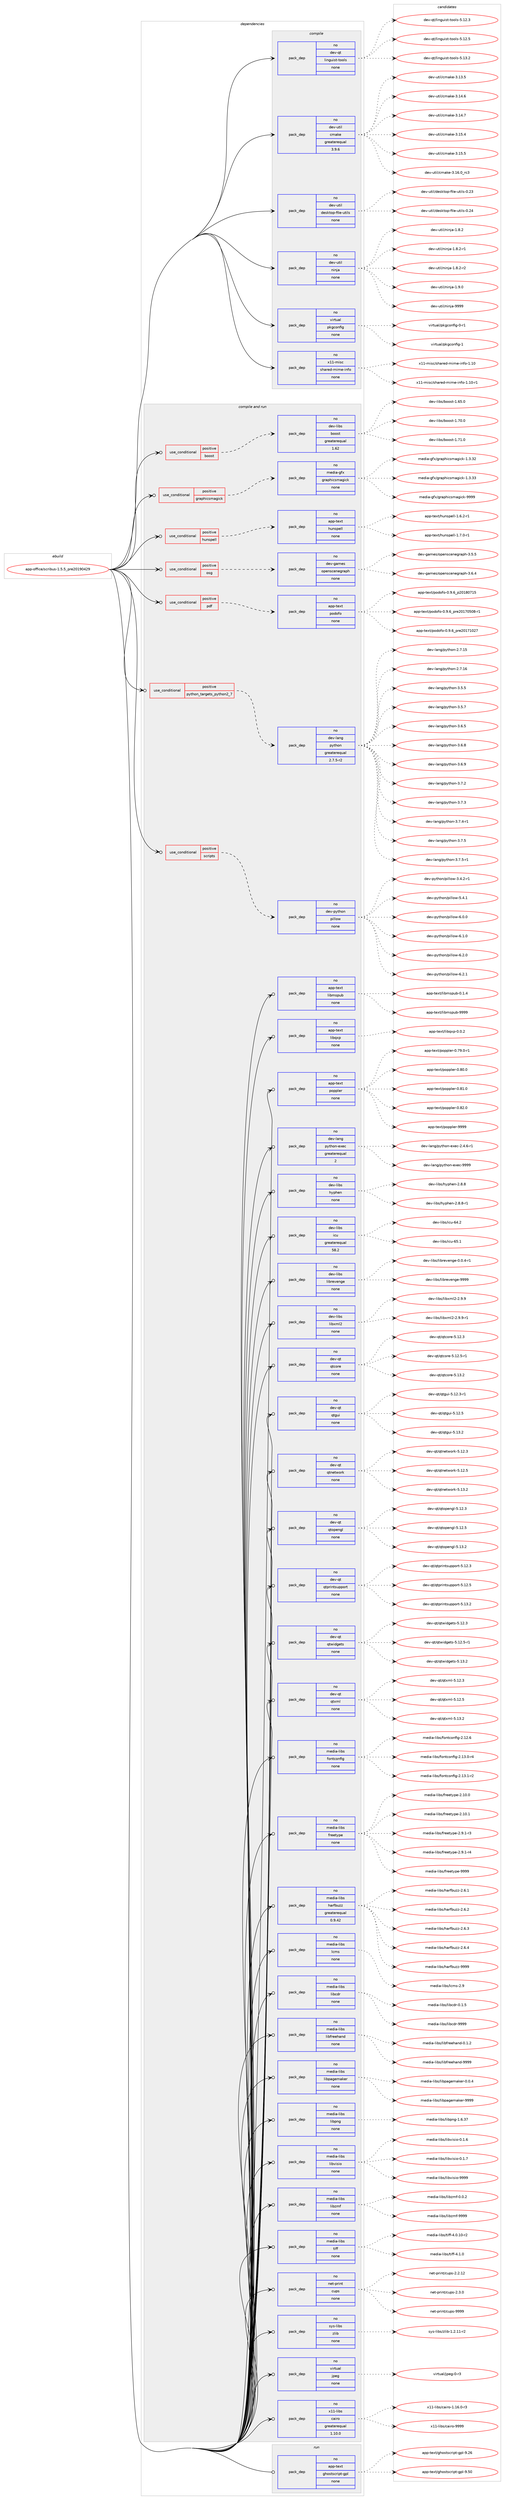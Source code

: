 digraph prolog {

# *************
# Graph options
# *************

newrank=true;
concentrate=true;
compound=true;
graph [rankdir=LR,fontname=Helvetica,fontsize=10,ranksep=1.5];#, ranksep=2.5, nodesep=0.2];
edge  [arrowhead=vee];
node  [fontname=Helvetica,fontsize=10];

# **********
# The ebuild
# **********

subgraph cluster_leftcol {
color=gray;
rank=same;
label=<<i>ebuild</i>>;
id [label="app-office/scribus-1.5.5_pre20190429", color=red, width=4, href="../app-office/scribus-1.5.5_pre20190429.svg"];
}

# ****************
# The dependencies
# ****************

subgraph cluster_midcol {
color=gray;
label=<<i>dependencies</i>>;
subgraph cluster_compile {
fillcolor="#eeeeee";
style=filled;
label=<<i>compile</i>>;
subgraph pack374587 {
dependency503911 [label=<<TABLE BORDER="0" CELLBORDER="1" CELLSPACING="0" CELLPADDING="4" WIDTH="220"><TR><TD ROWSPAN="6" CELLPADDING="30">pack_dep</TD></TR><TR><TD WIDTH="110">no</TD></TR><TR><TD>dev-qt</TD></TR><TR><TD>linguist-tools</TD></TR><TR><TD>none</TD></TR><TR><TD></TD></TR></TABLE>>, shape=none, color=blue];
}
id:e -> dependency503911:w [weight=20,style="solid",arrowhead="vee"];
subgraph pack374588 {
dependency503912 [label=<<TABLE BORDER="0" CELLBORDER="1" CELLSPACING="0" CELLPADDING="4" WIDTH="220"><TR><TD ROWSPAN="6" CELLPADDING="30">pack_dep</TD></TR><TR><TD WIDTH="110">no</TD></TR><TR><TD>dev-util</TD></TR><TR><TD>cmake</TD></TR><TR><TD>greaterequal</TD></TR><TR><TD>3.9.6</TD></TR></TABLE>>, shape=none, color=blue];
}
id:e -> dependency503912:w [weight=20,style="solid",arrowhead="vee"];
subgraph pack374589 {
dependency503913 [label=<<TABLE BORDER="0" CELLBORDER="1" CELLSPACING="0" CELLPADDING="4" WIDTH="220"><TR><TD ROWSPAN="6" CELLPADDING="30">pack_dep</TD></TR><TR><TD WIDTH="110">no</TD></TR><TR><TD>dev-util</TD></TR><TR><TD>desktop-file-utils</TD></TR><TR><TD>none</TD></TR><TR><TD></TD></TR></TABLE>>, shape=none, color=blue];
}
id:e -> dependency503913:w [weight=20,style="solid",arrowhead="vee"];
subgraph pack374590 {
dependency503914 [label=<<TABLE BORDER="0" CELLBORDER="1" CELLSPACING="0" CELLPADDING="4" WIDTH="220"><TR><TD ROWSPAN="6" CELLPADDING="30">pack_dep</TD></TR><TR><TD WIDTH="110">no</TD></TR><TR><TD>dev-util</TD></TR><TR><TD>ninja</TD></TR><TR><TD>none</TD></TR><TR><TD></TD></TR></TABLE>>, shape=none, color=blue];
}
id:e -> dependency503914:w [weight=20,style="solid",arrowhead="vee"];
subgraph pack374591 {
dependency503915 [label=<<TABLE BORDER="0" CELLBORDER="1" CELLSPACING="0" CELLPADDING="4" WIDTH="220"><TR><TD ROWSPAN="6" CELLPADDING="30">pack_dep</TD></TR><TR><TD WIDTH="110">no</TD></TR><TR><TD>virtual</TD></TR><TR><TD>pkgconfig</TD></TR><TR><TD>none</TD></TR><TR><TD></TD></TR></TABLE>>, shape=none, color=blue];
}
id:e -> dependency503915:w [weight=20,style="solid",arrowhead="vee"];
subgraph pack374592 {
dependency503916 [label=<<TABLE BORDER="0" CELLBORDER="1" CELLSPACING="0" CELLPADDING="4" WIDTH="220"><TR><TD ROWSPAN="6" CELLPADDING="30">pack_dep</TD></TR><TR><TD WIDTH="110">no</TD></TR><TR><TD>x11-misc</TD></TR><TR><TD>shared-mime-info</TD></TR><TR><TD>none</TD></TR><TR><TD></TD></TR></TABLE>>, shape=none, color=blue];
}
id:e -> dependency503916:w [weight=20,style="solid",arrowhead="vee"];
}
subgraph cluster_compileandrun {
fillcolor="#eeeeee";
style=filled;
label=<<i>compile and run</i>>;
subgraph cond120222 {
dependency503917 [label=<<TABLE BORDER="0" CELLBORDER="1" CELLSPACING="0" CELLPADDING="4"><TR><TD ROWSPAN="3" CELLPADDING="10">use_conditional</TD></TR><TR><TD>positive</TD></TR><TR><TD>boost</TD></TR></TABLE>>, shape=none, color=red];
subgraph pack374593 {
dependency503918 [label=<<TABLE BORDER="0" CELLBORDER="1" CELLSPACING="0" CELLPADDING="4" WIDTH="220"><TR><TD ROWSPAN="6" CELLPADDING="30">pack_dep</TD></TR><TR><TD WIDTH="110">no</TD></TR><TR><TD>dev-libs</TD></TR><TR><TD>boost</TD></TR><TR><TD>greaterequal</TD></TR><TR><TD>1.62</TD></TR></TABLE>>, shape=none, color=blue];
}
dependency503917:e -> dependency503918:w [weight=20,style="dashed",arrowhead="vee"];
}
id:e -> dependency503917:w [weight=20,style="solid",arrowhead="odotvee"];
subgraph cond120223 {
dependency503919 [label=<<TABLE BORDER="0" CELLBORDER="1" CELLSPACING="0" CELLPADDING="4"><TR><TD ROWSPAN="3" CELLPADDING="10">use_conditional</TD></TR><TR><TD>positive</TD></TR><TR><TD>graphicsmagick</TD></TR></TABLE>>, shape=none, color=red];
subgraph pack374594 {
dependency503920 [label=<<TABLE BORDER="0" CELLBORDER="1" CELLSPACING="0" CELLPADDING="4" WIDTH="220"><TR><TD ROWSPAN="6" CELLPADDING="30">pack_dep</TD></TR><TR><TD WIDTH="110">no</TD></TR><TR><TD>media-gfx</TD></TR><TR><TD>graphicsmagick</TD></TR><TR><TD>none</TD></TR><TR><TD></TD></TR></TABLE>>, shape=none, color=blue];
}
dependency503919:e -> dependency503920:w [weight=20,style="dashed",arrowhead="vee"];
}
id:e -> dependency503919:w [weight=20,style="solid",arrowhead="odotvee"];
subgraph cond120224 {
dependency503921 [label=<<TABLE BORDER="0" CELLBORDER="1" CELLSPACING="0" CELLPADDING="4"><TR><TD ROWSPAN="3" CELLPADDING="10">use_conditional</TD></TR><TR><TD>positive</TD></TR><TR><TD>hunspell</TD></TR></TABLE>>, shape=none, color=red];
subgraph pack374595 {
dependency503922 [label=<<TABLE BORDER="0" CELLBORDER="1" CELLSPACING="0" CELLPADDING="4" WIDTH="220"><TR><TD ROWSPAN="6" CELLPADDING="30">pack_dep</TD></TR><TR><TD WIDTH="110">no</TD></TR><TR><TD>app-text</TD></TR><TR><TD>hunspell</TD></TR><TR><TD>none</TD></TR><TR><TD></TD></TR></TABLE>>, shape=none, color=blue];
}
dependency503921:e -> dependency503922:w [weight=20,style="dashed",arrowhead="vee"];
}
id:e -> dependency503921:w [weight=20,style="solid",arrowhead="odotvee"];
subgraph cond120225 {
dependency503923 [label=<<TABLE BORDER="0" CELLBORDER="1" CELLSPACING="0" CELLPADDING="4"><TR><TD ROWSPAN="3" CELLPADDING="10">use_conditional</TD></TR><TR><TD>positive</TD></TR><TR><TD>osg</TD></TR></TABLE>>, shape=none, color=red];
subgraph pack374596 {
dependency503924 [label=<<TABLE BORDER="0" CELLBORDER="1" CELLSPACING="0" CELLPADDING="4" WIDTH="220"><TR><TD ROWSPAN="6" CELLPADDING="30">pack_dep</TD></TR><TR><TD WIDTH="110">no</TD></TR><TR><TD>dev-games</TD></TR><TR><TD>openscenegraph</TD></TR><TR><TD>none</TD></TR><TR><TD></TD></TR></TABLE>>, shape=none, color=blue];
}
dependency503923:e -> dependency503924:w [weight=20,style="dashed",arrowhead="vee"];
}
id:e -> dependency503923:w [weight=20,style="solid",arrowhead="odotvee"];
subgraph cond120226 {
dependency503925 [label=<<TABLE BORDER="0" CELLBORDER="1" CELLSPACING="0" CELLPADDING="4"><TR><TD ROWSPAN="3" CELLPADDING="10">use_conditional</TD></TR><TR><TD>positive</TD></TR><TR><TD>pdf</TD></TR></TABLE>>, shape=none, color=red];
subgraph pack374597 {
dependency503926 [label=<<TABLE BORDER="0" CELLBORDER="1" CELLSPACING="0" CELLPADDING="4" WIDTH="220"><TR><TD ROWSPAN="6" CELLPADDING="30">pack_dep</TD></TR><TR><TD WIDTH="110">no</TD></TR><TR><TD>app-text</TD></TR><TR><TD>podofo</TD></TR><TR><TD>none</TD></TR><TR><TD></TD></TR></TABLE>>, shape=none, color=blue];
}
dependency503925:e -> dependency503926:w [weight=20,style="dashed",arrowhead="vee"];
}
id:e -> dependency503925:w [weight=20,style="solid",arrowhead="odotvee"];
subgraph cond120227 {
dependency503927 [label=<<TABLE BORDER="0" CELLBORDER="1" CELLSPACING="0" CELLPADDING="4"><TR><TD ROWSPAN="3" CELLPADDING="10">use_conditional</TD></TR><TR><TD>positive</TD></TR><TR><TD>python_targets_python2_7</TD></TR></TABLE>>, shape=none, color=red];
subgraph pack374598 {
dependency503928 [label=<<TABLE BORDER="0" CELLBORDER="1" CELLSPACING="0" CELLPADDING="4" WIDTH="220"><TR><TD ROWSPAN="6" CELLPADDING="30">pack_dep</TD></TR><TR><TD WIDTH="110">no</TD></TR><TR><TD>dev-lang</TD></TR><TR><TD>python</TD></TR><TR><TD>greaterequal</TD></TR><TR><TD>2.7.5-r2</TD></TR></TABLE>>, shape=none, color=blue];
}
dependency503927:e -> dependency503928:w [weight=20,style="dashed",arrowhead="vee"];
}
id:e -> dependency503927:w [weight=20,style="solid",arrowhead="odotvee"];
subgraph cond120228 {
dependency503929 [label=<<TABLE BORDER="0" CELLBORDER="1" CELLSPACING="0" CELLPADDING="4"><TR><TD ROWSPAN="3" CELLPADDING="10">use_conditional</TD></TR><TR><TD>positive</TD></TR><TR><TD>scripts</TD></TR></TABLE>>, shape=none, color=red];
subgraph pack374599 {
dependency503930 [label=<<TABLE BORDER="0" CELLBORDER="1" CELLSPACING="0" CELLPADDING="4" WIDTH="220"><TR><TD ROWSPAN="6" CELLPADDING="30">pack_dep</TD></TR><TR><TD WIDTH="110">no</TD></TR><TR><TD>dev-python</TD></TR><TR><TD>pillow</TD></TR><TR><TD>none</TD></TR><TR><TD></TD></TR></TABLE>>, shape=none, color=blue];
}
dependency503929:e -> dependency503930:w [weight=20,style="dashed",arrowhead="vee"];
}
id:e -> dependency503929:w [weight=20,style="solid",arrowhead="odotvee"];
subgraph pack374600 {
dependency503931 [label=<<TABLE BORDER="0" CELLBORDER="1" CELLSPACING="0" CELLPADDING="4" WIDTH="220"><TR><TD ROWSPAN="6" CELLPADDING="30">pack_dep</TD></TR><TR><TD WIDTH="110">no</TD></TR><TR><TD>app-text</TD></TR><TR><TD>libmspub</TD></TR><TR><TD>none</TD></TR><TR><TD></TD></TR></TABLE>>, shape=none, color=blue];
}
id:e -> dependency503931:w [weight=20,style="solid",arrowhead="odotvee"];
subgraph pack374601 {
dependency503932 [label=<<TABLE BORDER="0" CELLBORDER="1" CELLSPACING="0" CELLPADDING="4" WIDTH="220"><TR><TD ROWSPAN="6" CELLPADDING="30">pack_dep</TD></TR><TR><TD WIDTH="110">no</TD></TR><TR><TD>app-text</TD></TR><TR><TD>libqxp</TD></TR><TR><TD>none</TD></TR><TR><TD></TD></TR></TABLE>>, shape=none, color=blue];
}
id:e -> dependency503932:w [weight=20,style="solid",arrowhead="odotvee"];
subgraph pack374602 {
dependency503933 [label=<<TABLE BORDER="0" CELLBORDER="1" CELLSPACING="0" CELLPADDING="4" WIDTH="220"><TR><TD ROWSPAN="6" CELLPADDING="30">pack_dep</TD></TR><TR><TD WIDTH="110">no</TD></TR><TR><TD>app-text</TD></TR><TR><TD>poppler</TD></TR><TR><TD>none</TD></TR><TR><TD></TD></TR></TABLE>>, shape=none, color=blue];
}
id:e -> dependency503933:w [weight=20,style="solid",arrowhead="odotvee"];
subgraph pack374603 {
dependency503934 [label=<<TABLE BORDER="0" CELLBORDER="1" CELLSPACING="0" CELLPADDING="4" WIDTH="220"><TR><TD ROWSPAN="6" CELLPADDING="30">pack_dep</TD></TR><TR><TD WIDTH="110">no</TD></TR><TR><TD>dev-lang</TD></TR><TR><TD>python-exec</TD></TR><TR><TD>greaterequal</TD></TR><TR><TD>2</TD></TR></TABLE>>, shape=none, color=blue];
}
id:e -> dependency503934:w [weight=20,style="solid",arrowhead="odotvee"];
subgraph pack374604 {
dependency503935 [label=<<TABLE BORDER="0" CELLBORDER="1" CELLSPACING="0" CELLPADDING="4" WIDTH="220"><TR><TD ROWSPAN="6" CELLPADDING="30">pack_dep</TD></TR><TR><TD WIDTH="110">no</TD></TR><TR><TD>dev-libs</TD></TR><TR><TD>hyphen</TD></TR><TR><TD>none</TD></TR><TR><TD></TD></TR></TABLE>>, shape=none, color=blue];
}
id:e -> dependency503935:w [weight=20,style="solid",arrowhead="odotvee"];
subgraph pack374605 {
dependency503936 [label=<<TABLE BORDER="0" CELLBORDER="1" CELLSPACING="0" CELLPADDING="4" WIDTH="220"><TR><TD ROWSPAN="6" CELLPADDING="30">pack_dep</TD></TR><TR><TD WIDTH="110">no</TD></TR><TR><TD>dev-libs</TD></TR><TR><TD>icu</TD></TR><TR><TD>greaterequal</TD></TR><TR><TD>58.2</TD></TR></TABLE>>, shape=none, color=blue];
}
id:e -> dependency503936:w [weight=20,style="solid",arrowhead="odotvee"];
subgraph pack374606 {
dependency503937 [label=<<TABLE BORDER="0" CELLBORDER="1" CELLSPACING="0" CELLPADDING="4" WIDTH="220"><TR><TD ROWSPAN="6" CELLPADDING="30">pack_dep</TD></TR><TR><TD WIDTH="110">no</TD></TR><TR><TD>dev-libs</TD></TR><TR><TD>librevenge</TD></TR><TR><TD>none</TD></TR><TR><TD></TD></TR></TABLE>>, shape=none, color=blue];
}
id:e -> dependency503937:w [weight=20,style="solid",arrowhead="odotvee"];
subgraph pack374607 {
dependency503938 [label=<<TABLE BORDER="0" CELLBORDER="1" CELLSPACING="0" CELLPADDING="4" WIDTH="220"><TR><TD ROWSPAN="6" CELLPADDING="30">pack_dep</TD></TR><TR><TD WIDTH="110">no</TD></TR><TR><TD>dev-libs</TD></TR><TR><TD>libxml2</TD></TR><TR><TD>none</TD></TR><TR><TD></TD></TR></TABLE>>, shape=none, color=blue];
}
id:e -> dependency503938:w [weight=20,style="solid",arrowhead="odotvee"];
subgraph pack374608 {
dependency503939 [label=<<TABLE BORDER="0" CELLBORDER="1" CELLSPACING="0" CELLPADDING="4" WIDTH="220"><TR><TD ROWSPAN="6" CELLPADDING="30">pack_dep</TD></TR><TR><TD WIDTH="110">no</TD></TR><TR><TD>dev-qt</TD></TR><TR><TD>qtcore</TD></TR><TR><TD>none</TD></TR><TR><TD></TD></TR></TABLE>>, shape=none, color=blue];
}
id:e -> dependency503939:w [weight=20,style="solid",arrowhead="odotvee"];
subgraph pack374609 {
dependency503940 [label=<<TABLE BORDER="0" CELLBORDER="1" CELLSPACING="0" CELLPADDING="4" WIDTH="220"><TR><TD ROWSPAN="6" CELLPADDING="30">pack_dep</TD></TR><TR><TD WIDTH="110">no</TD></TR><TR><TD>dev-qt</TD></TR><TR><TD>qtgui</TD></TR><TR><TD>none</TD></TR><TR><TD></TD></TR></TABLE>>, shape=none, color=blue];
}
id:e -> dependency503940:w [weight=20,style="solid",arrowhead="odotvee"];
subgraph pack374610 {
dependency503941 [label=<<TABLE BORDER="0" CELLBORDER="1" CELLSPACING="0" CELLPADDING="4" WIDTH="220"><TR><TD ROWSPAN="6" CELLPADDING="30">pack_dep</TD></TR><TR><TD WIDTH="110">no</TD></TR><TR><TD>dev-qt</TD></TR><TR><TD>qtnetwork</TD></TR><TR><TD>none</TD></TR><TR><TD></TD></TR></TABLE>>, shape=none, color=blue];
}
id:e -> dependency503941:w [weight=20,style="solid",arrowhead="odotvee"];
subgraph pack374611 {
dependency503942 [label=<<TABLE BORDER="0" CELLBORDER="1" CELLSPACING="0" CELLPADDING="4" WIDTH="220"><TR><TD ROWSPAN="6" CELLPADDING="30">pack_dep</TD></TR><TR><TD WIDTH="110">no</TD></TR><TR><TD>dev-qt</TD></TR><TR><TD>qtopengl</TD></TR><TR><TD>none</TD></TR><TR><TD></TD></TR></TABLE>>, shape=none, color=blue];
}
id:e -> dependency503942:w [weight=20,style="solid",arrowhead="odotvee"];
subgraph pack374612 {
dependency503943 [label=<<TABLE BORDER="0" CELLBORDER="1" CELLSPACING="0" CELLPADDING="4" WIDTH="220"><TR><TD ROWSPAN="6" CELLPADDING="30">pack_dep</TD></TR><TR><TD WIDTH="110">no</TD></TR><TR><TD>dev-qt</TD></TR><TR><TD>qtprintsupport</TD></TR><TR><TD>none</TD></TR><TR><TD></TD></TR></TABLE>>, shape=none, color=blue];
}
id:e -> dependency503943:w [weight=20,style="solid",arrowhead="odotvee"];
subgraph pack374613 {
dependency503944 [label=<<TABLE BORDER="0" CELLBORDER="1" CELLSPACING="0" CELLPADDING="4" WIDTH="220"><TR><TD ROWSPAN="6" CELLPADDING="30">pack_dep</TD></TR><TR><TD WIDTH="110">no</TD></TR><TR><TD>dev-qt</TD></TR><TR><TD>qtwidgets</TD></TR><TR><TD>none</TD></TR><TR><TD></TD></TR></TABLE>>, shape=none, color=blue];
}
id:e -> dependency503944:w [weight=20,style="solid",arrowhead="odotvee"];
subgraph pack374614 {
dependency503945 [label=<<TABLE BORDER="0" CELLBORDER="1" CELLSPACING="0" CELLPADDING="4" WIDTH="220"><TR><TD ROWSPAN="6" CELLPADDING="30">pack_dep</TD></TR><TR><TD WIDTH="110">no</TD></TR><TR><TD>dev-qt</TD></TR><TR><TD>qtxml</TD></TR><TR><TD>none</TD></TR><TR><TD></TD></TR></TABLE>>, shape=none, color=blue];
}
id:e -> dependency503945:w [weight=20,style="solid",arrowhead="odotvee"];
subgraph pack374615 {
dependency503946 [label=<<TABLE BORDER="0" CELLBORDER="1" CELLSPACING="0" CELLPADDING="4" WIDTH="220"><TR><TD ROWSPAN="6" CELLPADDING="30">pack_dep</TD></TR><TR><TD WIDTH="110">no</TD></TR><TR><TD>media-libs</TD></TR><TR><TD>fontconfig</TD></TR><TR><TD>none</TD></TR><TR><TD></TD></TR></TABLE>>, shape=none, color=blue];
}
id:e -> dependency503946:w [weight=20,style="solid",arrowhead="odotvee"];
subgraph pack374616 {
dependency503947 [label=<<TABLE BORDER="0" CELLBORDER="1" CELLSPACING="0" CELLPADDING="4" WIDTH="220"><TR><TD ROWSPAN="6" CELLPADDING="30">pack_dep</TD></TR><TR><TD WIDTH="110">no</TD></TR><TR><TD>media-libs</TD></TR><TR><TD>freetype</TD></TR><TR><TD>none</TD></TR><TR><TD></TD></TR></TABLE>>, shape=none, color=blue];
}
id:e -> dependency503947:w [weight=20,style="solid",arrowhead="odotvee"];
subgraph pack374617 {
dependency503948 [label=<<TABLE BORDER="0" CELLBORDER="1" CELLSPACING="0" CELLPADDING="4" WIDTH="220"><TR><TD ROWSPAN="6" CELLPADDING="30">pack_dep</TD></TR><TR><TD WIDTH="110">no</TD></TR><TR><TD>media-libs</TD></TR><TR><TD>harfbuzz</TD></TR><TR><TD>greaterequal</TD></TR><TR><TD>0.9.42</TD></TR></TABLE>>, shape=none, color=blue];
}
id:e -> dependency503948:w [weight=20,style="solid",arrowhead="odotvee"];
subgraph pack374618 {
dependency503949 [label=<<TABLE BORDER="0" CELLBORDER="1" CELLSPACING="0" CELLPADDING="4" WIDTH="220"><TR><TD ROWSPAN="6" CELLPADDING="30">pack_dep</TD></TR><TR><TD WIDTH="110">no</TD></TR><TR><TD>media-libs</TD></TR><TR><TD>lcms</TD></TR><TR><TD>none</TD></TR><TR><TD></TD></TR></TABLE>>, shape=none, color=blue];
}
id:e -> dependency503949:w [weight=20,style="solid",arrowhead="odotvee"];
subgraph pack374619 {
dependency503950 [label=<<TABLE BORDER="0" CELLBORDER="1" CELLSPACING="0" CELLPADDING="4" WIDTH="220"><TR><TD ROWSPAN="6" CELLPADDING="30">pack_dep</TD></TR><TR><TD WIDTH="110">no</TD></TR><TR><TD>media-libs</TD></TR><TR><TD>libcdr</TD></TR><TR><TD>none</TD></TR><TR><TD></TD></TR></TABLE>>, shape=none, color=blue];
}
id:e -> dependency503950:w [weight=20,style="solid",arrowhead="odotvee"];
subgraph pack374620 {
dependency503951 [label=<<TABLE BORDER="0" CELLBORDER="1" CELLSPACING="0" CELLPADDING="4" WIDTH="220"><TR><TD ROWSPAN="6" CELLPADDING="30">pack_dep</TD></TR><TR><TD WIDTH="110">no</TD></TR><TR><TD>media-libs</TD></TR><TR><TD>libfreehand</TD></TR><TR><TD>none</TD></TR><TR><TD></TD></TR></TABLE>>, shape=none, color=blue];
}
id:e -> dependency503951:w [weight=20,style="solid",arrowhead="odotvee"];
subgraph pack374621 {
dependency503952 [label=<<TABLE BORDER="0" CELLBORDER="1" CELLSPACING="0" CELLPADDING="4" WIDTH="220"><TR><TD ROWSPAN="6" CELLPADDING="30">pack_dep</TD></TR><TR><TD WIDTH="110">no</TD></TR><TR><TD>media-libs</TD></TR><TR><TD>libpagemaker</TD></TR><TR><TD>none</TD></TR><TR><TD></TD></TR></TABLE>>, shape=none, color=blue];
}
id:e -> dependency503952:w [weight=20,style="solid",arrowhead="odotvee"];
subgraph pack374622 {
dependency503953 [label=<<TABLE BORDER="0" CELLBORDER="1" CELLSPACING="0" CELLPADDING="4" WIDTH="220"><TR><TD ROWSPAN="6" CELLPADDING="30">pack_dep</TD></TR><TR><TD WIDTH="110">no</TD></TR><TR><TD>media-libs</TD></TR><TR><TD>libpng</TD></TR><TR><TD>none</TD></TR><TR><TD></TD></TR></TABLE>>, shape=none, color=blue];
}
id:e -> dependency503953:w [weight=20,style="solid",arrowhead="odotvee"];
subgraph pack374623 {
dependency503954 [label=<<TABLE BORDER="0" CELLBORDER="1" CELLSPACING="0" CELLPADDING="4" WIDTH="220"><TR><TD ROWSPAN="6" CELLPADDING="30">pack_dep</TD></TR><TR><TD WIDTH="110">no</TD></TR><TR><TD>media-libs</TD></TR><TR><TD>libvisio</TD></TR><TR><TD>none</TD></TR><TR><TD></TD></TR></TABLE>>, shape=none, color=blue];
}
id:e -> dependency503954:w [weight=20,style="solid",arrowhead="odotvee"];
subgraph pack374624 {
dependency503955 [label=<<TABLE BORDER="0" CELLBORDER="1" CELLSPACING="0" CELLPADDING="4" WIDTH="220"><TR><TD ROWSPAN="6" CELLPADDING="30">pack_dep</TD></TR><TR><TD WIDTH="110">no</TD></TR><TR><TD>media-libs</TD></TR><TR><TD>libzmf</TD></TR><TR><TD>none</TD></TR><TR><TD></TD></TR></TABLE>>, shape=none, color=blue];
}
id:e -> dependency503955:w [weight=20,style="solid",arrowhead="odotvee"];
subgraph pack374625 {
dependency503956 [label=<<TABLE BORDER="0" CELLBORDER="1" CELLSPACING="0" CELLPADDING="4" WIDTH="220"><TR><TD ROWSPAN="6" CELLPADDING="30">pack_dep</TD></TR><TR><TD WIDTH="110">no</TD></TR><TR><TD>media-libs</TD></TR><TR><TD>tiff</TD></TR><TR><TD>none</TD></TR><TR><TD></TD></TR></TABLE>>, shape=none, color=blue];
}
id:e -> dependency503956:w [weight=20,style="solid",arrowhead="odotvee"];
subgraph pack374626 {
dependency503957 [label=<<TABLE BORDER="0" CELLBORDER="1" CELLSPACING="0" CELLPADDING="4" WIDTH="220"><TR><TD ROWSPAN="6" CELLPADDING="30">pack_dep</TD></TR><TR><TD WIDTH="110">no</TD></TR><TR><TD>net-print</TD></TR><TR><TD>cups</TD></TR><TR><TD>none</TD></TR><TR><TD></TD></TR></TABLE>>, shape=none, color=blue];
}
id:e -> dependency503957:w [weight=20,style="solid",arrowhead="odotvee"];
subgraph pack374627 {
dependency503958 [label=<<TABLE BORDER="0" CELLBORDER="1" CELLSPACING="0" CELLPADDING="4" WIDTH="220"><TR><TD ROWSPAN="6" CELLPADDING="30">pack_dep</TD></TR><TR><TD WIDTH="110">no</TD></TR><TR><TD>sys-libs</TD></TR><TR><TD>zlib</TD></TR><TR><TD>none</TD></TR><TR><TD></TD></TR></TABLE>>, shape=none, color=blue];
}
id:e -> dependency503958:w [weight=20,style="solid",arrowhead="odotvee"];
subgraph pack374628 {
dependency503959 [label=<<TABLE BORDER="0" CELLBORDER="1" CELLSPACING="0" CELLPADDING="4" WIDTH="220"><TR><TD ROWSPAN="6" CELLPADDING="30">pack_dep</TD></TR><TR><TD WIDTH="110">no</TD></TR><TR><TD>virtual</TD></TR><TR><TD>jpeg</TD></TR><TR><TD>none</TD></TR><TR><TD></TD></TR></TABLE>>, shape=none, color=blue];
}
id:e -> dependency503959:w [weight=20,style="solid",arrowhead="odotvee"];
subgraph pack374629 {
dependency503960 [label=<<TABLE BORDER="0" CELLBORDER="1" CELLSPACING="0" CELLPADDING="4" WIDTH="220"><TR><TD ROWSPAN="6" CELLPADDING="30">pack_dep</TD></TR><TR><TD WIDTH="110">no</TD></TR><TR><TD>x11-libs</TD></TR><TR><TD>cairo</TD></TR><TR><TD>greaterequal</TD></TR><TR><TD>1.10.0</TD></TR></TABLE>>, shape=none, color=blue];
}
id:e -> dependency503960:w [weight=20,style="solid",arrowhead="odotvee"];
}
subgraph cluster_run {
fillcolor="#eeeeee";
style=filled;
label=<<i>run</i>>;
subgraph pack374630 {
dependency503961 [label=<<TABLE BORDER="0" CELLBORDER="1" CELLSPACING="0" CELLPADDING="4" WIDTH="220"><TR><TD ROWSPAN="6" CELLPADDING="30">pack_dep</TD></TR><TR><TD WIDTH="110">no</TD></TR><TR><TD>app-text</TD></TR><TR><TD>ghostscript-gpl</TD></TR><TR><TD>none</TD></TR><TR><TD></TD></TR></TABLE>>, shape=none, color=blue];
}
id:e -> dependency503961:w [weight=20,style="solid",arrowhead="odot"];
}
}

# **************
# The candidates
# **************

subgraph cluster_choices {
rank=same;
color=gray;
label=<<i>candidates</i>>;

subgraph choice374587 {
color=black;
nodesep=1;
choice10010111845113116471081051101031171051151164511611111110811545534649504651 [label="dev-qt/linguist-tools-5.12.3", color=red, width=4,href="../dev-qt/linguist-tools-5.12.3.svg"];
choice10010111845113116471081051101031171051151164511611111110811545534649504653 [label="dev-qt/linguist-tools-5.12.5", color=red, width=4,href="../dev-qt/linguist-tools-5.12.5.svg"];
choice10010111845113116471081051101031171051151164511611111110811545534649514650 [label="dev-qt/linguist-tools-5.13.2", color=red, width=4,href="../dev-qt/linguist-tools-5.13.2.svg"];
dependency503911:e -> choice10010111845113116471081051101031171051151164511611111110811545534649504651:w [style=dotted,weight="100"];
dependency503911:e -> choice10010111845113116471081051101031171051151164511611111110811545534649504653:w [style=dotted,weight="100"];
dependency503911:e -> choice10010111845113116471081051101031171051151164511611111110811545534649514650:w [style=dotted,weight="100"];
}
subgraph choice374588 {
color=black;
nodesep=1;
choice1001011184511711610510847991099710710145514649514653 [label="dev-util/cmake-3.13.5", color=red, width=4,href="../dev-util/cmake-3.13.5.svg"];
choice1001011184511711610510847991099710710145514649524654 [label="dev-util/cmake-3.14.6", color=red, width=4,href="../dev-util/cmake-3.14.6.svg"];
choice1001011184511711610510847991099710710145514649524655 [label="dev-util/cmake-3.14.7", color=red, width=4,href="../dev-util/cmake-3.14.7.svg"];
choice1001011184511711610510847991099710710145514649534652 [label="dev-util/cmake-3.15.4", color=red, width=4,href="../dev-util/cmake-3.15.4.svg"];
choice1001011184511711610510847991099710710145514649534653 [label="dev-util/cmake-3.15.5", color=red, width=4,href="../dev-util/cmake-3.15.5.svg"];
choice1001011184511711610510847991099710710145514649544648951149951 [label="dev-util/cmake-3.16.0_rc3", color=red, width=4,href="../dev-util/cmake-3.16.0_rc3.svg"];
dependency503912:e -> choice1001011184511711610510847991099710710145514649514653:w [style=dotted,weight="100"];
dependency503912:e -> choice1001011184511711610510847991099710710145514649524654:w [style=dotted,weight="100"];
dependency503912:e -> choice1001011184511711610510847991099710710145514649524655:w [style=dotted,weight="100"];
dependency503912:e -> choice1001011184511711610510847991099710710145514649534652:w [style=dotted,weight="100"];
dependency503912:e -> choice1001011184511711610510847991099710710145514649534653:w [style=dotted,weight="100"];
dependency503912:e -> choice1001011184511711610510847991099710710145514649544648951149951:w [style=dotted,weight="100"];
}
subgraph choice374589 {
color=black;
nodesep=1;
choice100101118451171161051084710010111510711611111245102105108101451171161051081154548465051 [label="dev-util/desktop-file-utils-0.23", color=red, width=4,href="../dev-util/desktop-file-utils-0.23.svg"];
choice100101118451171161051084710010111510711611111245102105108101451171161051081154548465052 [label="dev-util/desktop-file-utils-0.24", color=red, width=4,href="../dev-util/desktop-file-utils-0.24.svg"];
dependency503913:e -> choice100101118451171161051084710010111510711611111245102105108101451171161051081154548465051:w [style=dotted,weight="100"];
dependency503913:e -> choice100101118451171161051084710010111510711611111245102105108101451171161051081154548465052:w [style=dotted,weight="100"];
}
subgraph choice374590 {
color=black;
nodesep=1;
choice100101118451171161051084711010511010697454946564650 [label="dev-util/ninja-1.8.2", color=red, width=4,href="../dev-util/ninja-1.8.2.svg"];
choice1001011184511711610510847110105110106974549465646504511449 [label="dev-util/ninja-1.8.2-r1", color=red, width=4,href="../dev-util/ninja-1.8.2-r1.svg"];
choice1001011184511711610510847110105110106974549465646504511450 [label="dev-util/ninja-1.8.2-r2", color=red, width=4,href="../dev-util/ninja-1.8.2-r2.svg"];
choice100101118451171161051084711010511010697454946574648 [label="dev-util/ninja-1.9.0", color=red, width=4,href="../dev-util/ninja-1.9.0.svg"];
choice1001011184511711610510847110105110106974557575757 [label="dev-util/ninja-9999", color=red, width=4,href="../dev-util/ninja-9999.svg"];
dependency503914:e -> choice100101118451171161051084711010511010697454946564650:w [style=dotted,weight="100"];
dependency503914:e -> choice1001011184511711610510847110105110106974549465646504511449:w [style=dotted,weight="100"];
dependency503914:e -> choice1001011184511711610510847110105110106974549465646504511450:w [style=dotted,weight="100"];
dependency503914:e -> choice100101118451171161051084711010511010697454946574648:w [style=dotted,weight="100"];
dependency503914:e -> choice1001011184511711610510847110105110106974557575757:w [style=dotted,weight="100"];
}
subgraph choice374591 {
color=black;
nodesep=1;
choice11810511411611797108471121071039911111010210510345484511449 [label="virtual/pkgconfig-0-r1", color=red, width=4,href="../virtual/pkgconfig-0-r1.svg"];
choice1181051141161179710847112107103991111101021051034549 [label="virtual/pkgconfig-1", color=red, width=4,href="../virtual/pkgconfig-1.svg"];
dependency503915:e -> choice11810511411611797108471121071039911111010210510345484511449:w [style=dotted,weight="100"];
dependency503915:e -> choice1181051141161179710847112107103991111101021051034549:w [style=dotted,weight="100"];
}
subgraph choice374592 {
color=black;
nodesep=1;
choice12049494510910511599471151049711410110045109105109101451051101021114549464948 [label="x11-misc/shared-mime-info-1.10", color=red, width=4,href="../x11-misc/shared-mime-info-1.10.svg"];
choice120494945109105115994711510497114101100451091051091014510511010211145494649484511449 [label="x11-misc/shared-mime-info-1.10-r1", color=red, width=4,href="../x11-misc/shared-mime-info-1.10-r1.svg"];
dependency503916:e -> choice12049494510910511599471151049711410110045109105109101451051101021114549464948:w [style=dotted,weight="100"];
dependency503916:e -> choice120494945109105115994711510497114101100451091051091014510511010211145494649484511449:w [style=dotted,weight="100"];
}
subgraph choice374593 {
color=black;
nodesep=1;
choice1001011184510810598115479811111111511645494654534648 [label="dev-libs/boost-1.65.0", color=red, width=4,href="../dev-libs/boost-1.65.0.svg"];
choice1001011184510810598115479811111111511645494655484648 [label="dev-libs/boost-1.70.0", color=red, width=4,href="../dev-libs/boost-1.70.0.svg"];
choice1001011184510810598115479811111111511645494655494648 [label="dev-libs/boost-1.71.0", color=red, width=4,href="../dev-libs/boost-1.71.0.svg"];
dependency503918:e -> choice1001011184510810598115479811111111511645494654534648:w [style=dotted,weight="100"];
dependency503918:e -> choice1001011184510810598115479811111111511645494655484648:w [style=dotted,weight="100"];
dependency503918:e -> choice1001011184510810598115479811111111511645494655494648:w [style=dotted,weight="100"];
}
subgraph choice374594 {
color=black;
nodesep=1;
choice1091011001059745103102120471031149711210410599115109971031059910745494651465150 [label="media-gfx/graphicsmagick-1.3.32", color=red, width=4,href="../media-gfx/graphicsmagick-1.3.32.svg"];
choice1091011001059745103102120471031149711210410599115109971031059910745494651465151 [label="media-gfx/graphicsmagick-1.3.33", color=red, width=4,href="../media-gfx/graphicsmagick-1.3.33.svg"];
choice109101100105974510310212047103114971121041059911510997103105991074557575757 [label="media-gfx/graphicsmagick-9999", color=red, width=4,href="../media-gfx/graphicsmagick-9999.svg"];
dependency503920:e -> choice1091011001059745103102120471031149711210410599115109971031059910745494651465150:w [style=dotted,weight="100"];
dependency503920:e -> choice1091011001059745103102120471031149711210410599115109971031059910745494651465151:w [style=dotted,weight="100"];
dependency503920:e -> choice109101100105974510310212047103114971121041059911510997103105991074557575757:w [style=dotted,weight="100"];
}
subgraph choice374595 {
color=black;
nodesep=1;
choice9711211245116101120116471041171101151121011081084549465446504511449 [label="app-text/hunspell-1.6.2-r1", color=red, width=4,href="../app-text/hunspell-1.6.2-r1.svg"];
choice9711211245116101120116471041171101151121011081084549465546484511449 [label="app-text/hunspell-1.7.0-r1", color=red, width=4,href="../app-text/hunspell-1.7.0-r1.svg"];
dependency503922:e -> choice9711211245116101120116471041171101151121011081084549465446504511449:w [style=dotted,weight="100"];
dependency503922:e -> choice9711211245116101120116471041171101151121011081084549465546484511449:w [style=dotted,weight="100"];
}
subgraph choice374596 {
color=black;
nodesep=1;
choice1001011184510397109101115471111121011101159910111010110311497112104455146534653 [label="dev-games/openscenegraph-3.5.5", color=red, width=4,href="../dev-games/openscenegraph-3.5.5.svg"];
choice1001011184510397109101115471111121011101159910111010110311497112104455146544652 [label="dev-games/openscenegraph-3.6.4", color=red, width=4,href="../dev-games/openscenegraph-3.6.4.svg"];
dependency503924:e -> choice1001011184510397109101115471111121011101159910111010110311497112104455146534653:w [style=dotted,weight="100"];
dependency503924:e -> choice1001011184510397109101115471111121011101159910111010110311497112104455146544652:w [style=dotted,weight="100"];
}
subgraph choice374597 {
color=black;
nodesep=1;
choice971121124511610112011647112111100111102111454846574654951125048495648554953 [label="app-text/podofo-0.9.6_p20180715", color=red, width=4,href="../app-text/podofo-0.9.6_p20180715.svg"];
choice9711211245116101120116471121111001111021114548465746549511211410150484955485348564511449 [label="app-text/podofo-0.9.6_pre20170508-r1", color=red, width=4,href="../app-text/podofo-0.9.6_pre20170508-r1.svg"];
choice971121124511610112011647112111100111102111454846574654951121141015048495549485055 [label="app-text/podofo-0.9.6_pre20171027", color=red, width=4,href="../app-text/podofo-0.9.6_pre20171027.svg"];
dependency503926:e -> choice971121124511610112011647112111100111102111454846574654951125048495648554953:w [style=dotted,weight="100"];
dependency503926:e -> choice9711211245116101120116471121111001111021114548465746549511211410150484955485348564511449:w [style=dotted,weight="100"];
dependency503926:e -> choice971121124511610112011647112111100111102111454846574654951121141015048495549485055:w [style=dotted,weight="100"];
}
subgraph choice374598 {
color=black;
nodesep=1;
choice10010111845108971101034711212111610411111045504655464953 [label="dev-lang/python-2.7.15", color=red, width=4,href="../dev-lang/python-2.7.15.svg"];
choice10010111845108971101034711212111610411111045504655464954 [label="dev-lang/python-2.7.16", color=red, width=4,href="../dev-lang/python-2.7.16.svg"];
choice100101118451089711010347112121116104111110455146534653 [label="dev-lang/python-3.5.5", color=red, width=4,href="../dev-lang/python-3.5.5.svg"];
choice100101118451089711010347112121116104111110455146534655 [label="dev-lang/python-3.5.7", color=red, width=4,href="../dev-lang/python-3.5.7.svg"];
choice100101118451089711010347112121116104111110455146544653 [label="dev-lang/python-3.6.5", color=red, width=4,href="../dev-lang/python-3.6.5.svg"];
choice100101118451089711010347112121116104111110455146544656 [label="dev-lang/python-3.6.8", color=red, width=4,href="../dev-lang/python-3.6.8.svg"];
choice100101118451089711010347112121116104111110455146544657 [label="dev-lang/python-3.6.9", color=red, width=4,href="../dev-lang/python-3.6.9.svg"];
choice100101118451089711010347112121116104111110455146554650 [label="dev-lang/python-3.7.2", color=red, width=4,href="../dev-lang/python-3.7.2.svg"];
choice100101118451089711010347112121116104111110455146554651 [label="dev-lang/python-3.7.3", color=red, width=4,href="../dev-lang/python-3.7.3.svg"];
choice1001011184510897110103471121211161041111104551465546524511449 [label="dev-lang/python-3.7.4-r1", color=red, width=4,href="../dev-lang/python-3.7.4-r1.svg"];
choice100101118451089711010347112121116104111110455146554653 [label="dev-lang/python-3.7.5", color=red, width=4,href="../dev-lang/python-3.7.5.svg"];
choice1001011184510897110103471121211161041111104551465546534511449 [label="dev-lang/python-3.7.5-r1", color=red, width=4,href="../dev-lang/python-3.7.5-r1.svg"];
dependency503928:e -> choice10010111845108971101034711212111610411111045504655464953:w [style=dotted,weight="100"];
dependency503928:e -> choice10010111845108971101034711212111610411111045504655464954:w [style=dotted,weight="100"];
dependency503928:e -> choice100101118451089711010347112121116104111110455146534653:w [style=dotted,weight="100"];
dependency503928:e -> choice100101118451089711010347112121116104111110455146534655:w [style=dotted,weight="100"];
dependency503928:e -> choice100101118451089711010347112121116104111110455146544653:w [style=dotted,weight="100"];
dependency503928:e -> choice100101118451089711010347112121116104111110455146544656:w [style=dotted,weight="100"];
dependency503928:e -> choice100101118451089711010347112121116104111110455146544657:w [style=dotted,weight="100"];
dependency503928:e -> choice100101118451089711010347112121116104111110455146554650:w [style=dotted,weight="100"];
dependency503928:e -> choice100101118451089711010347112121116104111110455146554651:w [style=dotted,weight="100"];
dependency503928:e -> choice1001011184510897110103471121211161041111104551465546524511449:w [style=dotted,weight="100"];
dependency503928:e -> choice100101118451089711010347112121116104111110455146554653:w [style=dotted,weight="100"];
dependency503928:e -> choice1001011184510897110103471121211161041111104551465546534511449:w [style=dotted,weight="100"];
}
subgraph choice374599 {
color=black;
nodesep=1;
choice10010111845112121116104111110471121051081081111194551465246504511449 [label="dev-python/pillow-3.4.2-r1", color=red, width=4,href="../dev-python/pillow-3.4.2-r1.svg"];
choice1001011184511212111610411111047112105108108111119455346524649 [label="dev-python/pillow-5.4.1", color=red, width=4,href="../dev-python/pillow-5.4.1.svg"];
choice1001011184511212111610411111047112105108108111119455446484648 [label="dev-python/pillow-6.0.0", color=red, width=4,href="../dev-python/pillow-6.0.0.svg"];
choice1001011184511212111610411111047112105108108111119455446494648 [label="dev-python/pillow-6.1.0", color=red, width=4,href="../dev-python/pillow-6.1.0.svg"];
choice1001011184511212111610411111047112105108108111119455446504648 [label="dev-python/pillow-6.2.0", color=red, width=4,href="../dev-python/pillow-6.2.0.svg"];
choice1001011184511212111610411111047112105108108111119455446504649 [label="dev-python/pillow-6.2.1", color=red, width=4,href="../dev-python/pillow-6.2.1.svg"];
dependency503930:e -> choice10010111845112121116104111110471121051081081111194551465246504511449:w [style=dotted,weight="100"];
dependency503930:e -> choice1001011184511212111610411111047112105108108111119455346524649:w [style=dotted,weight="100"];
dependency503930:e -> choice1001011184511212111610411111047112105108108111119455446484648:w [style=dotted,weight="100"];
dependency503930:e -> choice1001011184511212111610411111047112105108108111119455446494648:w [style=dotted,weight="100"];
dependency503930:e -> choice1001011184511212111610411111047112105108108111119455446504648:w [style=dotted,weight="100"];
dependency503930:e -> choice1001011184511212111610411111047112105108108111119455446504649:w [style=dotted,weight="100"];
}
subgraph choice374600 {
color=black;
nodesep=1;
choice9711211245116101120116471081059810911511211798454846494652 [label="app-text/libmspub-0.1.4", color=red, width=4,href="../app-text/libmspub-0.1.4.svg"];
choice97112112451161011201164710810598109115112117984557575757 [label="app-text/libmspub-9999", color=red, width=4,href="../app-text/libmspub-9999.svg"];
dependency503931:e -> choice9711211245116101120116471081059810911511211798454846494652:w [style=dotted,weight="100"];
dependency503931:e -> choice97112112451161011201164710810598109115112117984557575757:w [style=dotted,weight="100"];
}
subgraph choice374601 {
color=black;
nodesep=1;
choice97112112451161011201164710810598113120112454846484650 [label="app-text/libqxp-0.0.2", color=red, width=4,href="../app-text/libqxp-0.0.2.svg"];
dependency503932:e -> choice97112112451161011201164710810598113120112454846484650:w [style=dotted,weight="100"];
}
subgraph choice374602 {
color=black;
nodesep=1;
choice971121124511610112011647112111112112108101114454846555746484511449 [label="app-text/poppler-0.79.0-r1", color=red, width=4,href="../app-text/poppler-0.79.0-r1.svg"];
choice97112112451161011201164711211111211210810111445484656484648 [label="app-text/poppler-0.80.0", color=red, width=4,href="../app-text/poppler-0.80.0.svg"];
choice97112112451161011201164711211111211210810111445484656494648 [label="app-text/poppler-0.81.0", color=red, width=4,href="../app-text/poppler-0.81.0.svg"];
choice97112112451161011201164711211111211210810111445484656504648 [label="app-text/poppler-0.82.0", color=red, width=4,href="../app-text/poppler-0.82.0.svg"];
choice9711211245116101120116471121111121121081011144557575757 [label="app-text/poppler-9999", color=red, width=4,href="../app-text/poppler-9999.svg"];
dependency503933:e -> choice971121124511610112011647112111112112108101114454846555746484511449:w [style=dotted,weight="100"];
dependency503933:e -> choice97112112451161011201164711211111211210810111445484656484648:w [style=dotted,weight="100"];
dependency503933:e -> choice97112112451161011201164711211111211210810111445484656494648:w [style=dotted,weight="100"];
dependency503933:e -> choice97112112451161011201164711211111211210810111445484656504648:w [style=dotted,weight="100"];
dependency503933:e -> choice9711211245116101120116471121111121121081011144557575757:w [style=dotted,weight="100"];
}
subgraph choice374603 {
color=black;
nodesep=1;
choice10010111845108971101034711212111610411111045101120101994550465246544511449 [label="dev-lang/python-exec-2.4.6-r1", color=red, width=4,href="../dev-lang/python-exec-2.4.6-r1.svg"];
choice10010111845108971101034711212111610411111045101120101994557575757 [label="dev-lang/python-exec-9999", color=red, width=4,href="../dev-lang/python-exec-9999.svg"];
dependency503934:e -> choice10010111845108971101034711212111610411111045101120101994550465246544511449:w [style=dotted,weight="100"];
dependency503934:e -> choice10010111845108971101034711212111610411111045101120101994557575757:w [style=dotted,weight="100"];
}
subgraph choice374604 {
color=black;
nodesep=1;
choice100101118451081059811547104121112104101110455046564656 [label="dev-libs/hyphen-2.8.8", color=red, width=4,href="../dev-libs/hyphen-2.8.8.svg"];
choice1001011184510810598115471041211121041011104550465646564511449 [label="dev-libs/hyphen-2.8.8-r1", color=red, width=4,href="../dev-libs/hyphen-2.8.8-r1.svg"];
dependency503935:e -> choice100101118451081059811547104121112104101110455046564656:w [style=dotted,weight="100"];
dependency503935:e -> choice1001011184510810598115471041211121041011104550465646564511449:w [style=dotted,weight="100"];
}
subgraph choice374605 {
color=black;
nodesep=1;
choice100101118451081059811547105991174554524650 [label="dev-libs/icu-64.2", color=red, width=4,href="../dev-libs/icu-64.2.svg"];
choice100101118451081059811547105991174554534649 [label="dev-libs/icu-65.1", color=red, width=4,href="../dev-libs/icu-65.1.svg"];
dependency503936:e -> choice100101118451081059811547105991174554524650:w [style=dotted,weight="100"];
dependency503936:e -> choice100101118451081059811547105991174554534649:w [style=dotted,weight="100"];
}
subgraph choice374606 {
color=black;
nodesep=1;
choice100101118451081059811547108105981141011181011101031014548464846524511449 [label="dev-libs/librevenge-0.0.4-r1", color=red, width=4,href="../dev-libs/librevenge-0.0.4-r1.svg"];
choice100101118451081059811547108105981141011181011101031014557575757 [label="dev-libs/librevenge-9999", color=red, width=4,href="../dev-libs/librevenge-9999.svg"];
dependency503937:e -> choice100101118451081059811547108105981141011181011101031014548464846524511449:w [style=dotted,weight="100"];
dependency503937:e -> choice100101118451081059811547108105981141011181011101031014557575757:w [style=dotted,weight="100"];
}
subgraph choice374607 {
color=black;
nodesep=1;
choice1001011184510810598115471081059812010910850455046574657 [label="dev-libs/libxml2-2.9.9", color=red, width=4,href="../dev-libs/libxml2-2.9.9.svg"];
choice10010111845108105981154710810598120109108504550465746574511449 [label="dev-libs/libxml2-2.9.9-r1", color=red, width=4,href="../dev-libs/libxml2-2.9.9-r1.svg"];
dependency503938:e -> choice1001011184510810598115471081059812010910850455046574657:w [style=dotted,weight="100"];
dependency503938:e -> choice10010111845108105981154710810598120109108504550465746574511449:w [style=dotted,weight="100"];
}
subgraph choice374608 {
color=black;
nodesep=1;
choice10010111845113116471131169911111410145534649504651 [label="dev-qt/qtcore-5.12.3", color=red, width=4,href="../dev-qt/qtcore-5.12.3.svg"];
choice100101118451131164711311699111114101455346495046534511449 [label="dev-qt/qtcore-5.12.5-r1", color=red, width=4,href="../dev-qt/qtcore-5.12.5-r1.svg"];
choice10010111845113116471131169911111410145534649514650 [label="dev-qt/qtcore-5.13.2", color=red, width=4,href="../dev-qt/qtcore-5.13.2.svg"];
dependency503939:e -> choice10010111845113116471131169911111410145534649504651:w [style=dotted,weight="100"];
dependency503939:e -> choice100101118451131164711311699111114101455346495046534511449:w [style=dotted,weight="100"];
dependency503939:e -> choice10010111845113116471131169911111410145534649514650:w [style=dotted,weight="100"];
}
subgraph choice374609 {
color=black;
nodesep=1;
choice1001011184511311647113116103117105455346495046514511449 [label="dev-qt/qtgui-5.12.3-r1", color=red, width=4,href="../dev-qt/qtgui-5.12.3-r1.svg"];
choice100101118451131164711311610311710545534649504653 [label="dev-qt/qtgui-5.12.5", color=red, width=4,href="../dev-qt/qtgui-5.12.5.svg"];
choice100101118451131164711311610311710545534649514650 [label="dev-qt/qtgui-5.13.2", color=red, width=4,href="../dev-qt/qtgui-5.13.2.svg"];
dependency503940:e -> choice1001011184511311647113116103117105455346495046514511449:w [style=dotted,weight="100"];
dependency503940:e -> choice100101118451131164711311610311710545534649504653:w [style=dotted,weight="100"];
dependency503940:e -> choice100101118451131164711311610311710545534649514650:w [style=dotted,weight="100"];
}
subgraph choice374610 {
color=black;
nodesep=1;
choice100101118451131164711311611010111611911111410745534649504651 [label="dev-qt/qtnetwork-5.12.3", color=red, width=4,href="../dev-qt/qtnetwork-5.12.3.svg"];
choice100101118451131164711311611010111611911111410745534649504653 [label="dev-qt/qtnetwork-5.12.5", color=red, width=4,href="../dev-qt/qtnetwork-5.12.5.svg"];
choice100101118451131164711311611010111611911111410745534649514650 [label="dev-qt/qtnetwork-5.13.2", color=red, width=4,href="../dev-qt/qtnetwork-5.13.2.svg"];
dependency503941:e -> choice100101118451131164711311611010111611911111410745534649504651:w [style=dotted,weight="100"];
dependency503941:e -> choice100101118451131164711311611010111611911111410745534649504653:w [style=dotted,weight="100"];
dependency503941:e -> choice100101118451131164711311611010111611911111410745534649514650:w [style=dotted,weight="100"];
}
subgraph choice374611 {
color=black;
nodesep=1;
choice100101118451131164711311611111210111010310845534649504651 [label="dev-qt/qtopengl-5.12.3", color=red, width=4,href="../dev-qt/qtopengl-5.12.3.svg"];
choice100101118451131164711311611111210111010310845534649504653 [label="dev-qt/qtopengl-5.12.5", color=red, width=4,href="../dev-qt/qtopengl-5.12.5.svg"];
choice100101118451131164711311611111210111010310845534649514650 [label="dev-qt/qtopengl-5.13.2", color=red, width=4,href="../dev-qt/qtopengl-5.13.2.svg"];
dependency503942:e -> choice100101118451131164711311611111210111010310845534649504651:w [style=dotted,weight="100"];
dependency503942:e -> choice100101118451131164711311611111210111010310845534649504653:w [style=dotted,weight="100"];
dependency503942:e -> choice100101118451131164711311611111210111010310845534649514650:w [style=dotted,weight="100"];
}
subgraph choice374612 {
color=black;
nodesep=1;
choice100101118451131164711311611211410511011611511711211211111411645534649504651 [label="dev-qt/qtprintsupport-5.12.3", color=red, width=4,href="../dev-qt/qtprintsupport-5.12.3.svg"];
choice100101118451131164711311611211410511011611511711211211111411645534649504653 [label="dev-qt/qtprintsupport-5.12.5", color=red, width=4,href="../dev-qt/qtprintsupport-5.12.5.svg"];
choice100101118451131164711311611211410511011611511711211211111411645534649514650 [label="dev-qt/qtprintsupport-5.13.2", color=red, width=4,href="../dev-qt/qtprintsupport-5.13.2.svg"];
dependency503943:e -> choice100101118451131164711311611211410511011611511711211211111411645534649504651:w [style=dotted,weight="100"];
dependency503943:e -> choice100101118451131164711311611211410511011611511711211211111411645534649504653:w [style=dotted,weight="100"];
dependency503943:e -> choice100101118451131164711311611211410511011611511711211211111411645534649514650:w [style=dotted,weight="100"];
}
subgraph choice374613 {
color=black;
nodesep=1;
choice100101118451131164711311611910510010310111611545534649504651 [label="dev-qt/qtwidgets-5.12.3", color=red, width=4,href="../dev-qt/qtwidgets-5.12.3.svg"];
choice1001011184511311647113116119105100103101116115455346495046534511449 [label="dev-qt/qtwidgets-5.12.5-r1", color=red, width=4,href="../dev-qt/qtwidgets-5.12.5-r1.svg"];
choice100101118451131164711311611910510010310111611545534649514650 [label="dev-qt/qtwidgets-5.13.2", color=red, width=4,href="../dev-qt/qtwidgets-5.13.2.svg"];
dependency503944:e -> choice100101118451131164711311611910510010310111611545534649504651:w [style=dotted,weight="100"];
dependency503944:e -> choice1001011184511311647113116119105100103101116115455346495046534511449:w [style=dotted,weight="100"];
dependency503944:e -> choice100101118451131164711311611910510010310111611545534649514650:w [style=dotted,weight="100"];
}
subgraph choice374614 {
color=black;
nodesep=1;
choice100101118451131164711311612010910845534649504651 [label="dev-qt/qtxml-5.12.3", color=red, width=4,href="../dev-qt/qtxml-5.12.3.svg"];
choice100101118451131164711311612010910845534649504653 [label="dev-qt/qtxml-5.12.5", color=red, width=4,href="../dev-qt/qtxml-5.12.5.svg"];
choice100101118451131164711311612010910845534649514650 [label="dev-qt/qtxml-5.13.2", color=red, width=4,href="../dev-qt/qtxml-5.13.2.svg"];
dependency503945:e -> choice100101118451131164711311612010910845534649504651:w [style=dotted,weight="100"];
dependency503945:e -> choice100101118451131164711311612010910845534649504653:w [style=dotted,weight="100"];
dependency503945:e -> choice100101118451131164711311612010910845534649514650:w [style=dotted,weight="100"];
}
subgraph choice374615 {
color=black;
nodesep=1;
choice109101100105974510810598115471021111101169911111010210510345504649504654 [label="media-libs/fontconfig-2.12.6", color=red, width=4,href="../media-libs/fontconfig-2.12.6.svg"];
choice1091011001059745108105981154710211111011699111110102105103455046495146484511452 [label="media-libs/fontconfig-2.13.0-r4", color=red, width=4,href="../media-libs/fontconfig-2.13.0-r4.svg"];
choice1091011001059745108105981154710211111011699111110102105103455046495146494511450 [label="media-libs/fontconfig-2.13.1-r2", color=red, width=4,href="../media-libs/fontconfig-2.13.1-r2.svg"];
dependency503946:e -> choice109101100105974510810598115471021111101169911111010210510345504649504654:w [style=dotted,weight="100"];
dependency503946:e -> choice1091011001059745108105981154710211111011699111110102105103455046495146484511452:w [style=dotted,weight="100"];
dependency503946:e -> choice1091011001059745108105981154710211111011699111110102105103455046495146494511450:w [style=dotted,weight="100"];
}
subgraph choice374616 {
color=black;
nodesep=1;
choice1091011001059745108105981154710211410110111612111210145504649484648 [label="media-libs/freetype-2.10.0", color=red, width=4,href="../media-libs/freetype-2.10.0.svg"];
choice1091011001059745108105981154710211410110111612111210145504649484649 [label="media-libs/freetype-2.10.1", color=red, width=4,href="../media-libs/freetype-2.10.1.svg"];
choice109101100105974510810598115471021141011011161211121014550465746494511451 [label="media-libs/freetype-2.9.1-r3", color=red, width=4,href="../media-libs/freetype-2.9.1-r3.svg"];
choice109101100105974510810598115471021141011011161211121014550465746494511452 [label="media-libs/freetype-2.9.1-r4", color=red, width=4,href="../media-libs/freetype-2.9.1-r4.svg"];
choice109101100105974510810598115471021141011011161211121014557575757 [label="media-libs/freetype-9999", color=red, width=4,href="../media-libs/freetype-9999.svg"];
dependency503947:e -> choice1091011001059745108105981154710211410110111612111210145504649484648:w [style=dotted,weight="100"];
dependency503947:e -> choice1091011001059745108105981154710211410110111612111210145504649484649:w [style=dotted,weight="100"];
dependency503947:e -> choice109101100105974510810598115471021141011011161211121014550465746494511451:w [style=dotted,weight="100"];
dependency503947:e -> choice109101100105974510810598115471021141011011161211121014550465746494511452:w [style=dotted,weight="100"];
dependency503947:e -> choice109101100105974510810598115471021141011011161211121014557575757:w [style=dotted,weight="100"];
}
subgraph choice374617 {
color=black;
nodesep=1;
choice109101100105974510810598115471049711410298117122122455046544649 [label="media-libs/harfbuzz-2.6.1", color=red, width=4,href="../media-libs/harfbuzz-2.6.1.svg"];
choice109101100105974510810598115471049711410298117122122455046544650 [label="media-libs/harfbuzz-2.6.2", color=red, width=4,href="../media-libs/harfbuzz-2.6.2.svg"];
choice109101100105974510810598115471049711410298117122122455046544651 [label="media-libs/harfbuzz-2.6.3", color=red, width=4,href="../media-libs/harfbuzz-2.6.3.svg"];
choice109101100105974510810598115471049711410298117122122455046544652 [label="media-libs/harfbuzz-2.6.4", color=red, width=4,href="../media-libs/harfbuzz-2.6.4.svg"];
choice1091011001059745108105981154710497114102981171221224557575757 [label="media-libs/harfbuzz-9999", color=red, width=4,href="../media-libs/harfbuzz-9999.svg"];
dependency503948:e -> choice109101100105974510810598115471049711410298117122122455046544649:w [style=dotted,weight="100"];
dependency503948:e -> choice109101100105974510810598115471049711410298117122122455046544650:w [style=dotted,weight="100"];
dependency503948:e -> choice109101100105974510810598115471049711410298117122122455046544651:w [style=dotted,weight="100"];
dependency503948:e -> choice109101100105974510810598115471049711410298117122122455046544652:w [style=dotted,weight="100"];
dependency503948:e -> choice1091011001059745108105981154710497114102981171221224557575757:w [style=dotted,weight="100"];
}
subgraph choice374618 {
color=black;
nodesep=1;
choice109101100105974510810598115471089910911545504657 [label="media-libs/lcms-2.9", color=red, width=4,href="../media-libs/lcms-2.9.svg"];
dependency503949:e -> choice109101100105974510810598115471089910911545504657:w [style=dotted,weight="100"];
}
subgraph choice374619 {
color=black;
nodesep=1;
choice109101100105974510810598115471081059899100114454846494653 [label="media-libs/libcdr-0.1.5", color=red, width=4,href="../media-libs/libcdr-0.1.5.svg"];
choice1091011001059745108105981154710810598991001144557575757 [label="media-libs/libcdr-9999", color=red, width=4,href="../media-libs/libcdr-9999.svg"];
dependency503950:e -> choice109101100105974510810598115471081059899100114454846494653:w [style=dotted,weight="100"];
dependency503950:e -> choice1091011001059745108105981154710810598991001144557575757:w [style=dotted,weight="100"];
}
subgraph choice374620 {
color=black;
nodesep=1;
choice109101100105974510810598115471081059810211410110110497110100454846494650 [label="media-libs/libfreehand-0.1.2", color=red, width=4,href="../media-libs/libfreehand-0.1.2.svg"];
choice1091011001059745108105981154710810598102114101101104971101004557575757 [label="media-libs/libfreehand-9999", color=red, width=4,href="../media-libs/libfreehand-9999.svg"];
dependency503951:e -> choice109101100105974510810598115471081059810211410110110497110100454846494650:w [style=dotted,weight="100"];
dependency503951:e -> choice1091011001059745108105981154710810598102114101101104971101004557575757:w [style=dotted,weight="100"];
}
subgraph choice374621 {
color=black;
nodesep=1;
choice10910110010597451081059811547108105981129710310110997107101114454846484652 [label="media-libs/libpagemaker-0.0.4", color=red, width=4,href="../media-libs/libpagemaker-0.0.4.svg"];
choice109101100105974510810598115471081059811297103101109971071011144557575757 [label="media-libs/libpagemaker-9999", color=red, width=4,href="../media-libs/libpagemaker-9999.svg"];
dependency503952:e -> choice10910110010597451081059811547108105981129710310110997107101114454846484652:w [style=dotted,weight="100"];
dependency503952:e -> choice109101100105974510810598115471081059811297103101109971071011144557575757:w [style=dotted,weight="100"];
}
subgraph choice374622 {
color=black;
nodesep=1;
choice109101100105974510810598115471081059811211010345494654465155 [label="media-libs/libpng-1.6.37", color=red, width=4,href="../media-libs/libpng-1.6.37.svg"];
dependency503953:e -> choice109101100105974510810598115471081059811211010345494654465155:w [style=dotted,weight="100"];
}
subgraph choice374623 {
color=black;
nodesep=1;
choice1091011001059745108105981154710810598118105115105111454846494654 [label="media-libs/libvisio-0.1.6", color=red, width=4,href="../media-libs/libvisio-0.1.6.svg"];
choice1091011001059745108105981154710810598118105115105111454846494655 [label="media-libs/libvisio-0.1.7", color=red, width=4,href="../media-libs/libvisio-0.1.7.svg"];
choice10910110010597451081059811547108105981181051151051114557575757 [label="media-libs/libvisio-9999", color=red, width=4,href="../media-libs/libvisio-9999.svg"];
dependency503954:e -> choice1091011001059745108105981154710810598118105115105111454846494654:w [style=dotted,weight="100"];
dependency503954:e -> choice1091011001059745108105981154710810598118105115105111454846494655:w [style=dotted,weight="100"];
dependency503954:e -> choice10910110010597451081059811547108105981181051151051114557575757:w [style=dotted,weight="100"];
}
subgraph choice374624 {
color=black;
nodesep=1;
choice1091011001059745108105981154710810598122109102454846484650 [label="media-libs/libzmf-0.0.2", color=red, width=4,href="../media-libs/libzmf-0.0.2.svg"];
choice10910110010597451081059811547108105981221091024557575757 [label="media-libs/libzmf-9999", color=red, width=4,href="../media-libs/libzmf-9999.svg"];
dependency503955:e -> choice1091011001059745108105981154710810598122109102454846484650:w [style=dotted,weight="100"];
dependency503955:e -> choice10910110010597451081059811547108105981221091024557575757:w [style=dotted,weight="100"];
}
subgraph choice374625 {
color=black;
nodesep=1;
choice10910110010597451081059811547116105102102455246484649484511450 [label="media-libs/tiff-4.0.10-r2", color=red, width=4,href="../media-libs/tiff-4.0.10-r2.svg"];
choice10910110010597451081059811547116105102102455246494648 [label="media-libs/tiff-4.1.0", color=red, width=4,href="../media-libs/tiff-4.1.0.svg"];
dependency503956:e -> choice10910110010597451081059811547116105102102455246484649484511450:w [style=dotted,weight="100"];
dependency503956:e -> choice10910110010597451081059811547116105102102455246494648:w [style=dotted,weight="100"];
}
subgraph choice374626 {
color=black;
nodesep=1;
choice11010111645112114105110116479911711211545504650464950 [label="net-print/cups-2.2.12", color=red, width=4,href="../net-print/cups-2.2.12.svg"];
choice110101116451121141051101164799117112115455046514648 [label="net-print/cups-2.3.0", color=red, width=4,href="../net-print/cups-2.3.0.svg"];
choice1101011164511211410511011647991171121154557575757 [label="net-print/cups-9999", color=red, width=4,href="../net-print/cups-9999.svg"];
dependency503957:e -> choice11010111645112114105110116479911711211545504650464950:w [style=dotted,weight="100"];
dependency503957:e -> choice110101116451121141051101164799117112115455046514648:w [style=dotted,weight="100"];
dependency503957:e -> choice1101011164511211410511011647991171121154557575757:w [style=dotted,weight="100"];
}
subgraph choice374627 {
color=black;
nodesep=1;
choice11512111545108105981154712210810598454946504649494511450 [label="sys-libs/zlib-1.2.11-r2", color=red, width=4,href="../sys-libs/zlib-1.2.11-r2.svg"];
dependency503958:e -> choice11512111545108105981154712210810598454946504649494511450:w [style=dotted,weight="100"];
}
subgraph choice374628 {
color=black;
nodesep=1;
choice118105114116117971084710611210110345484511451 [label="virtual/jpeg-0-r3", color=red, width=4,href="../virtual/jpeg-0-r3.svg"];
dependency503959:e -> choice118105114116117971084710611210110345484511451:w [style=dotted,weight="100"];
}
subgraph choice374629 {
color=black;
nodesep=1;
choice12049494510810598115479997105114111454946495446484511451 [label="x11-libs/cairo-1.16.0-r3", color=red, width=4,href="../x11-libs/cairo-1.16.0-r3.svg"];
choice120494945108105981154799971051141114557575757 [label="x11-libs/cairo-9999", color=red, width=4,href="../x11-libs/cairo-9999.svg"];
dependency503960:e -> choice12049494510810598115479997105114111454946495446484511451:w [style=dotted,weight="100"];
dependency503960:e -> choice120494945108105981154799971051141114557575757:w [style=dotted,weight="100"];
}
subgraph choice374630 {
color=black;
nodesep=1;
choice97112112451161011201164710310411111511611599114105112116451031121084557465054 [label="app-text/ghostscript-gpl-9.26", color=red, width=4,href="../app-text/ghostscript-gpl-9.26.svg"];
choice97112112451161011201164710310411111511611599114105112116451031121084557465348 [label="app-text/ghostscript-gpl-9.50", color=red, width=4,href="../app-text/ghostscript-gpl-9.50.svg"];
dependency503961:e -> choice97112112451161011201164710310411111511611599114105112116451031121084557465054:w [style=dotted,weight="100"];
dependency503961:e -> choice97112112451161011201164710310411111511611599114105112116451031121084557465348:w [style=dotted,weight="100"];
}
}

}
